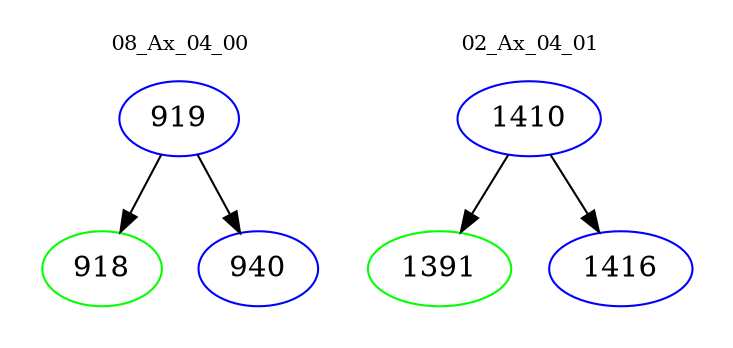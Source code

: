 digraph{
subgraph cluster_0 {
color = white
label = "08_Ax_04_00";
fontsize=10;
T0_919 [label="919", color="blue"]
T0_919 -> T0_918 [color="black"]
T0_918 [label="918", color="green"]
T0_919 -> T0_940 [color="black"]
T0_940 [label="940", color="blue"]
}
subgraph cluster_1 {
color = white
label = "02_Ax_04_01";
fontsize=10;
T1_1410 [label="1410", color="blue"]
T1_1410 -> T1_1391 [color="black"]
T1_1391 [label="1391", color="green"]
T1_1410 -> T1_1416 [color="black"]
T1_1416 [label="1416", color="blue"]
}
}
